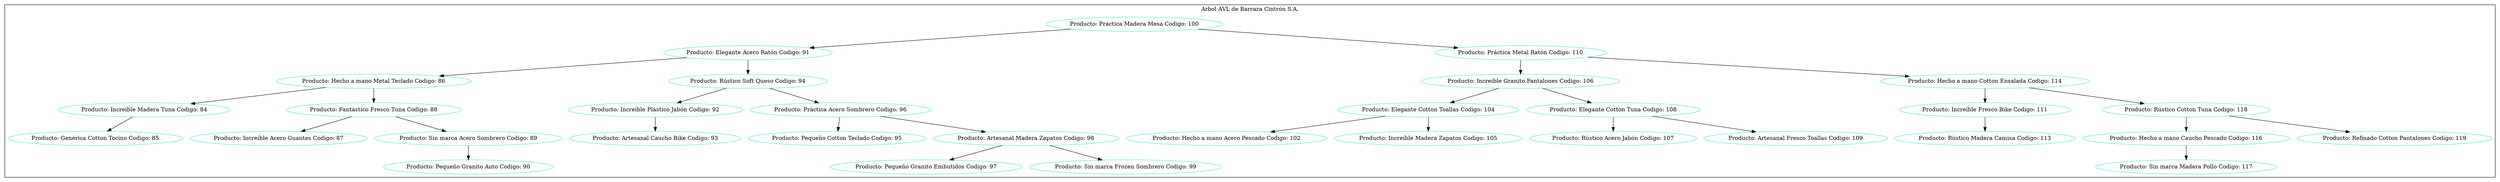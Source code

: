digraph Hash{
node [color ="turquoise"];
subgraph clusterMarco {label="Arbol AVL de Barraza Cintrón S.A.";color=black;
node[label="Producto: Práctica Madera Mesa Codigo: 100"]100;
node[label="Producto: Elegante Acero Ratón Codigo: 91"]91;
node[label="Producto: Hecho a mano Metal Teclado Codigo: 86"]86;
node[label="Producto: Increíble Madera Tuna Codigo: 84"]84;
node[label="Producto: Genérica Cotton Tocino Codigo: 85"]85;
node[label="Producto: Fantástico Fresco Tuna Codigo: 88"]88;
node[label="Producto: Increíble Acero Guantes Codigo: 87"]87;
node[label="Producto: Sin marca Acero Sombrero Codigo: 89"]89;
node[label="Producto: Pequeño Granito Auto Codigo: 90"]90;
node[label="Producto: Rústico Soft Queso Codigo: 94"]94;
node[label="Producto: Increíble Plástico Jabón Codigo: 92"]92;
node[label="Producto: Artesanal Caucho Bike Codigo: 93"]93;
node[label="Producto: Práctica Acero Sombrero Codigo: 96"]96;
node[label="Producto: Pequeño Cotton Teclado Codigo: 95"]95;
node[label="Producto: Artesanal Madera Zapatos Codigo: 98"]98;
node[label="Producto: Pequeño Granito Embutidos Codigo: 97"]97;
node[label="Producto: Sin marca Frozen Sombrero Codigo: 99"]99;
node[label="Producto: Práctica Metal Ratón Codigo: 110"]110;
node[label="Producto: Increíble Granito Pantalones Codigo: 106"]106;
node[label="Producto: Elegante Cotton Toallas Codigo: 104"]104;
node[label="Producto: Hecho a mano Acero Pescado Codigo: 102"]102;
node[label="Producto: Increíble Madera Zapatos Codigo: 105"]105;
node[label="Producto: Elegante Cotton Tuna Codigo: 108"]108;
node[label="Producto: Rústico Acero Jabón Codigo: 107"]107;
node[label="Producto: Artesanal Fresco Toallas Codigo: 109"]109;
node[label="Producto: Hecho a mano Cotton Ensalada Codigo: 114"]114;
node[label="Producto: Increíble Fresco Bike Codigo: 111"]111;
node[label="Producto: Rústico Madera Camisa Codigo: 113"]113;
node[label="Producto: Rústico Cotton Tuna Codigo: 118"]118;
node[label="Producto: Hecho a mano Caucho Pescado Codigo: 116"]116;
node[label="Producto: Sin marca Madera Pollo Codigo: 117"]117;
node[label="Producto: Refinado Cotton Pantalones Codigo: 119"]119;
84->85;
86->84;
88->87;
89->90;
88->89;
86->88;
91->86;
92->93;
94->92;
96->95;
98->97;
98->99;
96->98;
94->96;
91->94;
100->91;
104->102;
104->105;
106->104;
108->107;
108->109;
106->108;
110->106;
111->113;
114->111;
116->117;
118->116;
118->119;
114->118;
110->114;
100->110;
}
}